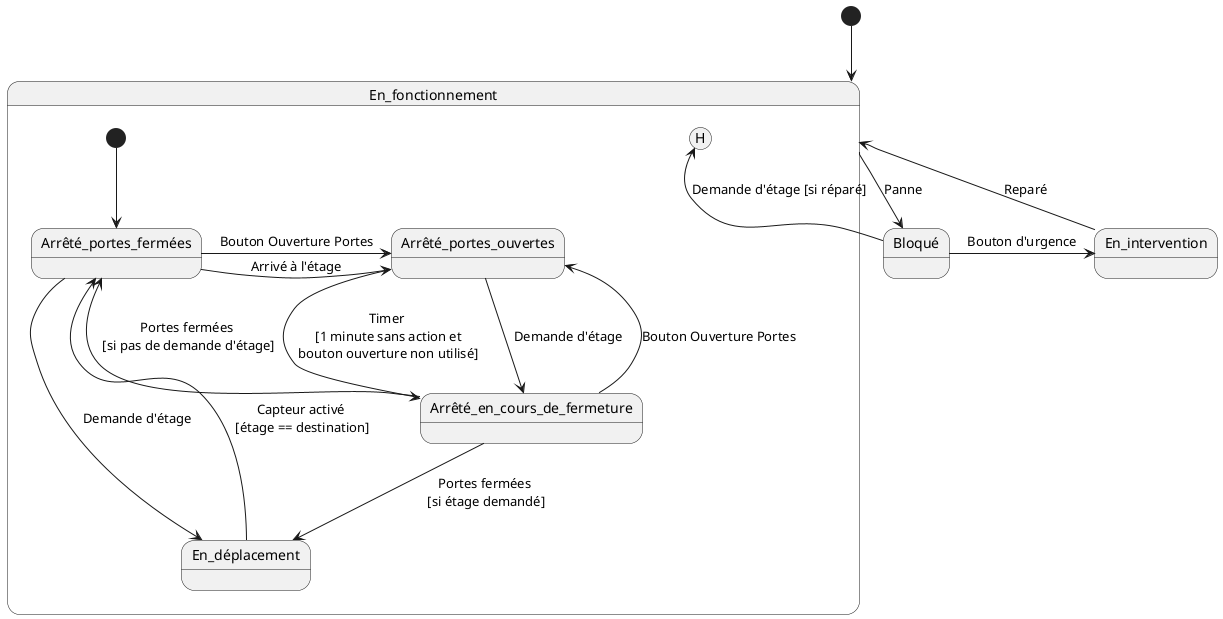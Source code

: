 @startuml
[*] -down-> En_fonctionnement

state En_fonctionnement {
    [*] --> Arrêté_portes_fermées
    Arrêté_portes_fermées -right-> Arrêté_portes_ouvertes : Bouton Ouverture Portes
    Arrêté_portes_fermées -right-> Arrêté_portes_ouvertes : Arrivé à l'étage
    Arrêté_portes_ouvertes --> Arrêté_en_cours_de_fermeture : Timer\n [1 minute sans action et\n bouton ouverture non utilisé]
    Arrêté_portes_ouvertes --> Arrêté_en_cours_de_fermeture : Demande d'étage
    Arrêté_en_cours_de_fermeture --> En_déplacement : Portes fermées\n [si étage demandé]
    Arrêté_en_cours_de_fermeture --> Arrêté_portes_fermées : Portes fermées\n [si pas de demande d'étage]
    Arrêté_en_cours_de_fermeture --> Arrêté_portes_ouvertes : Bouton Ouverture Portes
    Arrêté_portes_fermées --> En_déplacement : Demande d'étage
    En_déplacement --> Arrêté_portes_fermées : Capteur activé\n [étage == destination]

}

En_fonctionnement --down-> Bloqué : Panne
Bloqué --> En_fonctionnement[H] : Demande d'étage [si réparé]
Bloqué -right-> En_intervention : Bouton d'urgence
En_intervention -up-> En_fonctionnement : Reparé

@enduml
